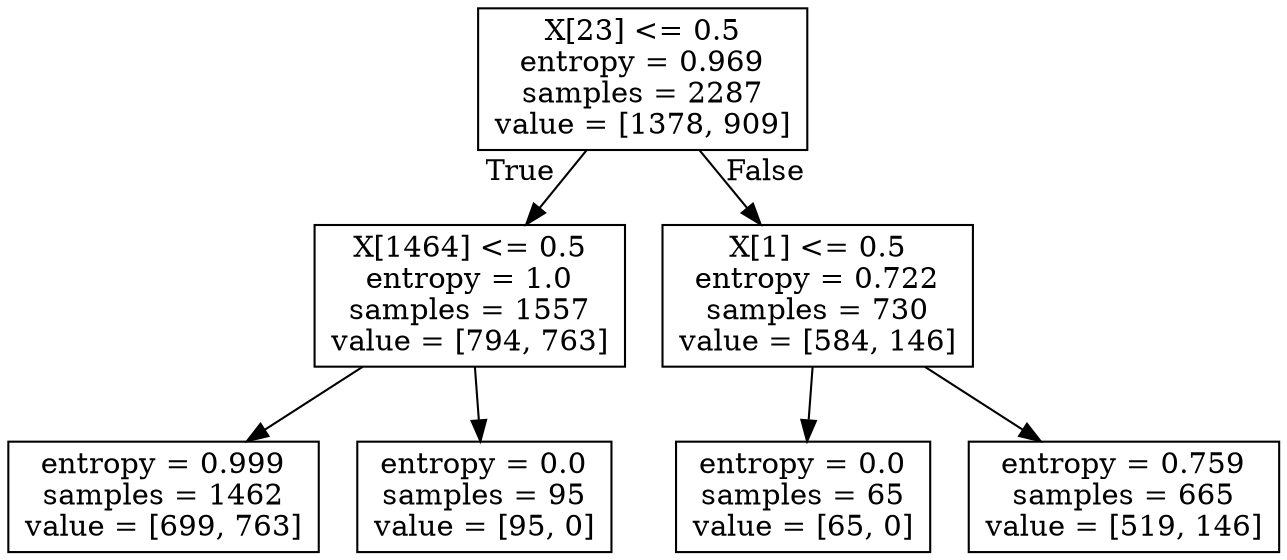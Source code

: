 digraph Tree {
node [shape=box] ;
0 [label="X[23] <= 0.5\nentropy = 0.969\nsamples = 2287\nvalue = [1378, 909]"] ;
1 [label="X[1464] <= 0.5\nentropy = 1.0\nsamples = 1557\nvalue = [794, 763]"] ;
0 -> 1 [labeldistance=2.5, labelangle=45, headlabel="True"] ;
2 [label="entropy = 0.999\nsamples = 1462\nvalue = [699, 763]"] ;
1 -> 2 ;
3 [label="entropy = 0.0\nsamples = 95\nvalue = [95, 0]"] ;
1 -> 3 ;
4 [label="X[1] <= 0.5\nentropy = 0.722\nsamples = 730\nvalue = [584, 146]"] ;
0 -> 4 [labeldistance=2.5, labelangle=-45, headlabel="False"] ;
5 [label="entropy = 0.0\nsamples = 65\nvalue = [65, 0]"] ;
4 -> 5 ;
6 [label="entropy = 0.759\nsamples = 665\nvalue = [519, 146]"] ;
4 -> 6 ;
}